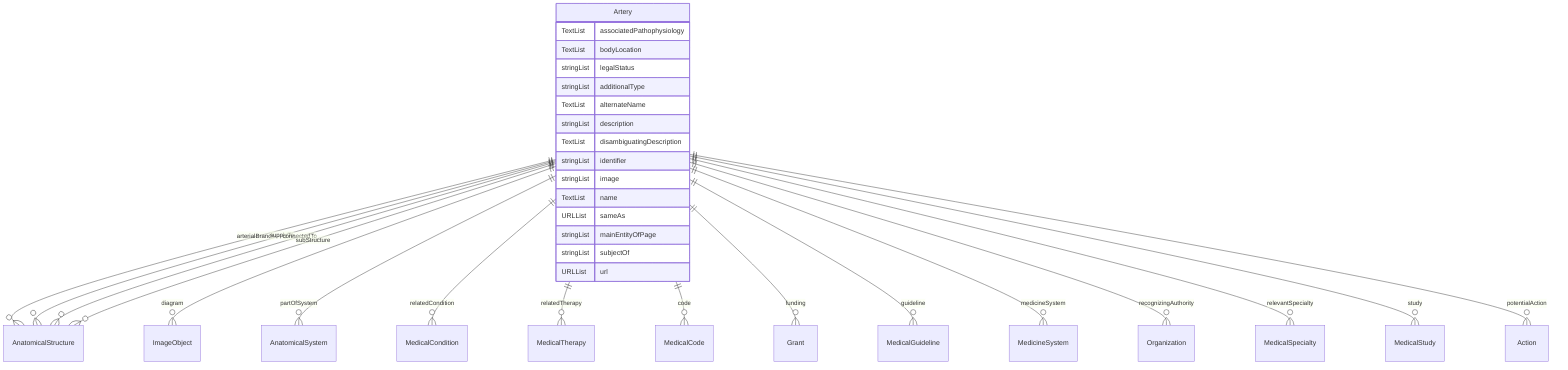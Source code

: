 erDiagram
Artery {
    TextList associatedPathophysiology  
    TextList bodyLocation  
    stringList legalStatus  
    stringList additionalType  
    TextList alternateName  
    stringList description  
    TextList disambiguatingDescription  
    stringList identifier  
    stringList image  
    TextList name  
    URLList sameAs  
    stringList mainEntityOfPage  
    stringList subjectOf  
    URLList url  
}

Artery ||--}o AnatomicalStructure : "arterialBranch"
Artery ||--}o AnatomicalStructure : "supplyTo"
Artery ||--}o AnatomicalStructure : "connectedTo"
Artery ||--}o ImageObject : "diagram"
Artery ||--}o AnatomicalSystem : "partOfSystem"
Artery ||--}o MedicalCondition : "relatedCondition"
Artery ||--}o MedicalTherapy : "relatedTherapy"
Artery ||--}o AnatomicalStructure : "subStructure"
Artery ||--}o MedicalCode : "code"
Artery ||--}o Grant : "funding"
Artery ||--}o MedicalGuideline : "guideline"
Artery ||--}o MedicineSystem : "medicineSystem"
Artery ||--}o Organization : "recognizingAuthority"
Artery ||--}o MedicalSpecialty : "relevantSpecialty"
Artery ||--}o MedicalStudy : "study"
Artery ||--}o Action : "potentialAction"